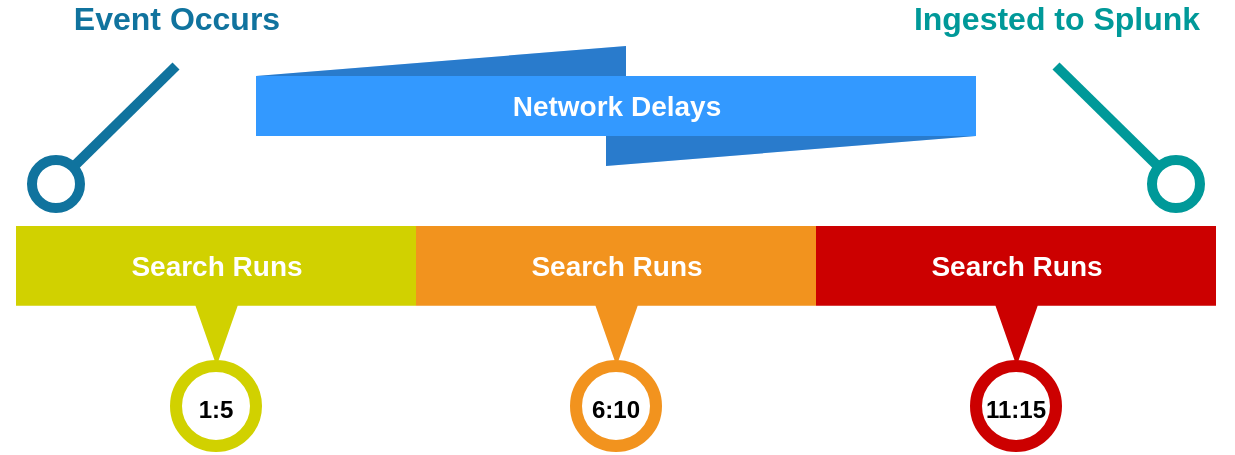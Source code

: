<mxfile version="16.6.2" type="device"><diagram id="3ja9tgbRz8s_YTs5cZAy" name="Page-1"><mxGraphModel dx="1178" dy="635" grid="1" gridSize="10" guides="1" tooltips="1" connect="1" arrows="1" fold="1" page="1" pageScale="1" pageWidth="827" pageHeight="1169" math="0" shadow="0"><root><mxCell id="0"/><mxCell id="1" parent="0"/><mxCell id="GQ5ftAE9RwpaOiui1ZWM-17" value="Search Runs" style="html=1;shape=mxgraph.infographic.barCallout;dx=100.29;dy=30.14;fillColor=#D1D100;strokeColor=none;align=center;verticalAlign=top;fontColor=#ffffff;fontSize=14;fontStyle=1;shadow=0;spacingTop=5;" vertex="1" parent="1"><mxGeometry x="40" y="160" width="200" height="70" as="geometry"/></mxCell><mxCell id="GQ5ftAE9RwpaOiui1ZWM-22" value="&lt;font style=&quot;font-size: 12px&quot;&gt;1:5&lt;/font&gt;" style="ellipse;whiteSpace=wrap;html=1;aspect=fixed;shadow=0;strokeColor=#D1D100;strokeWidth=6;fontSize=16;align=center;fontStyle=1" vertex="1" parent="1"><mxGeometry x="120" y="230" width="40" height="40" as="geometry"/></mxCell><mxCell id="GQ5ftAE9RwpaOiui1ZWM-29" value="Search Runs" style="html=1;shape=mxgraph.infographic.barCallout;dx=100.29;dy=30.14;fillColor=#F2931E;strokeColor=none;align=center;verticalAlign=top;fontColor=#ffffff;fontSize=14;fontStyle=1;shadow=0;spacingTop=5;" vertex="1" parent="1"><mxGeometry x="240" y="160" width="200" height="70" as="geometry"/></mxCell><mxCell id="GQ5ftAE9RwpaOiui1ZWM-30" value="&lt;font style=&quot;font-size: 12px&quot;&gt;6:10&lt;/font&gt;" style="ellipse;whiteSpace=wrap;html=1;aspect=fixed;shadow=0;strokeColor=#F2931E;strokeWidth=6;fontSize=16;align=center;fontStyle=1" vertex="1" parent="1"><mxGeometry x="320" y="230" width="40" height="40" as="geometry"/></mxCell><mxCell id="GQ5ftAE9RwpaOiui1ZWM-31" value="Search Runs" style="html=1;shape=mxgraph.infographic.barCallout;dx=100.29;dy=30.14;fillColor=#CC0000;strokeColor=none;align=center;verticalAlign=top;fontColor=#ffffff;fontSize=14;fontStyle=1;shadow=0;spacingTop=5;" vertex="1" parent="1"><mxGeometry x="440" y="160" width="200" height="70" as="geometry"/></mxCell><mxCell id="GQ5ftAE9RwpaOiui1ZWM-32" value="&lt;font style=&quot;font-size: 12px&quot;&gt;11:15&lt;/font&gt;" style="ellipse;whiteSpace=wrap;html=1;aspect=fixed;shadow=0;strokeColor=#CC0000;strokeWidth=6;fontSize=16;align=center;fontStyle=1" vertex="1" parent="1"><mxGeometry x="520" y="230" width="40" height="40" as="geometry"/></mxCell><mxCell id="GQ5ftAE9RwpaOiui1ZWM-34" value="Event Occurs" style="endArrow=oval;html=1;fontSize=16;fontColor=#10739E;endFill=0;endSize=24;strokeWidth=5;labelBackgroundColor=none;verticalAlign=top;fontStyle=1;strokeColor=#10739E;rounded=0;labelBorderColor=none;sketch=0;shadow=0;" edge="1" parent="1"><mxGeometry x="-1" y="-40" relative="1" as="geometry"><mxPoint x="120" y="80" as="sourcePoint"/><mxPoint x="60" y="139" as="targetPoint"/><mxPoint x="28" y="-11" as="offset"/></mxGeometry></mxCell><mxCell id="GQ5ftAE9RwpaOiui1ZWM-38" value="Ingested to Splunk" style="endArrow=oval;html=1;fontSize=16;fontColor=#009999;endFill=0;endSize=24;strokeWidth=5;labelBackgroundColor=none;verticalAlign=top;fontStyle=1;strokeColor=#009999;rounded=0;labelBorderColor=none;sketch=0;shadow=0;" edge="1" parent="1"><mxGeometry x="-1" y="40" relative="1" as="geometry"><mxPoint x="560" y="80" as="sourcePoint"/><mxPoint x="620" y="139" as="targetPoint"/><mxPoint x="-28" y="-11" as="offset"/></mxGeometry></mxCell><mxCell id="GQ5ftAE9RwpaOiui1ZWM-40" value="Network Delays" style="html=1;shape=mxgraph.infographic.ribbonRolled;dx=185;dy=15;fillColor=#3399FF;strokeColor=none;align=center;verticalAlign=middle;fontColor=#ffffff;fontSize=14;fontStyle=1;" vertex="1" parent="1"><mxGeometry x="160" y="70" width="360" height="60" as="geometry"/></mxCell></root></mxGraphModel></diagram></mxfile>